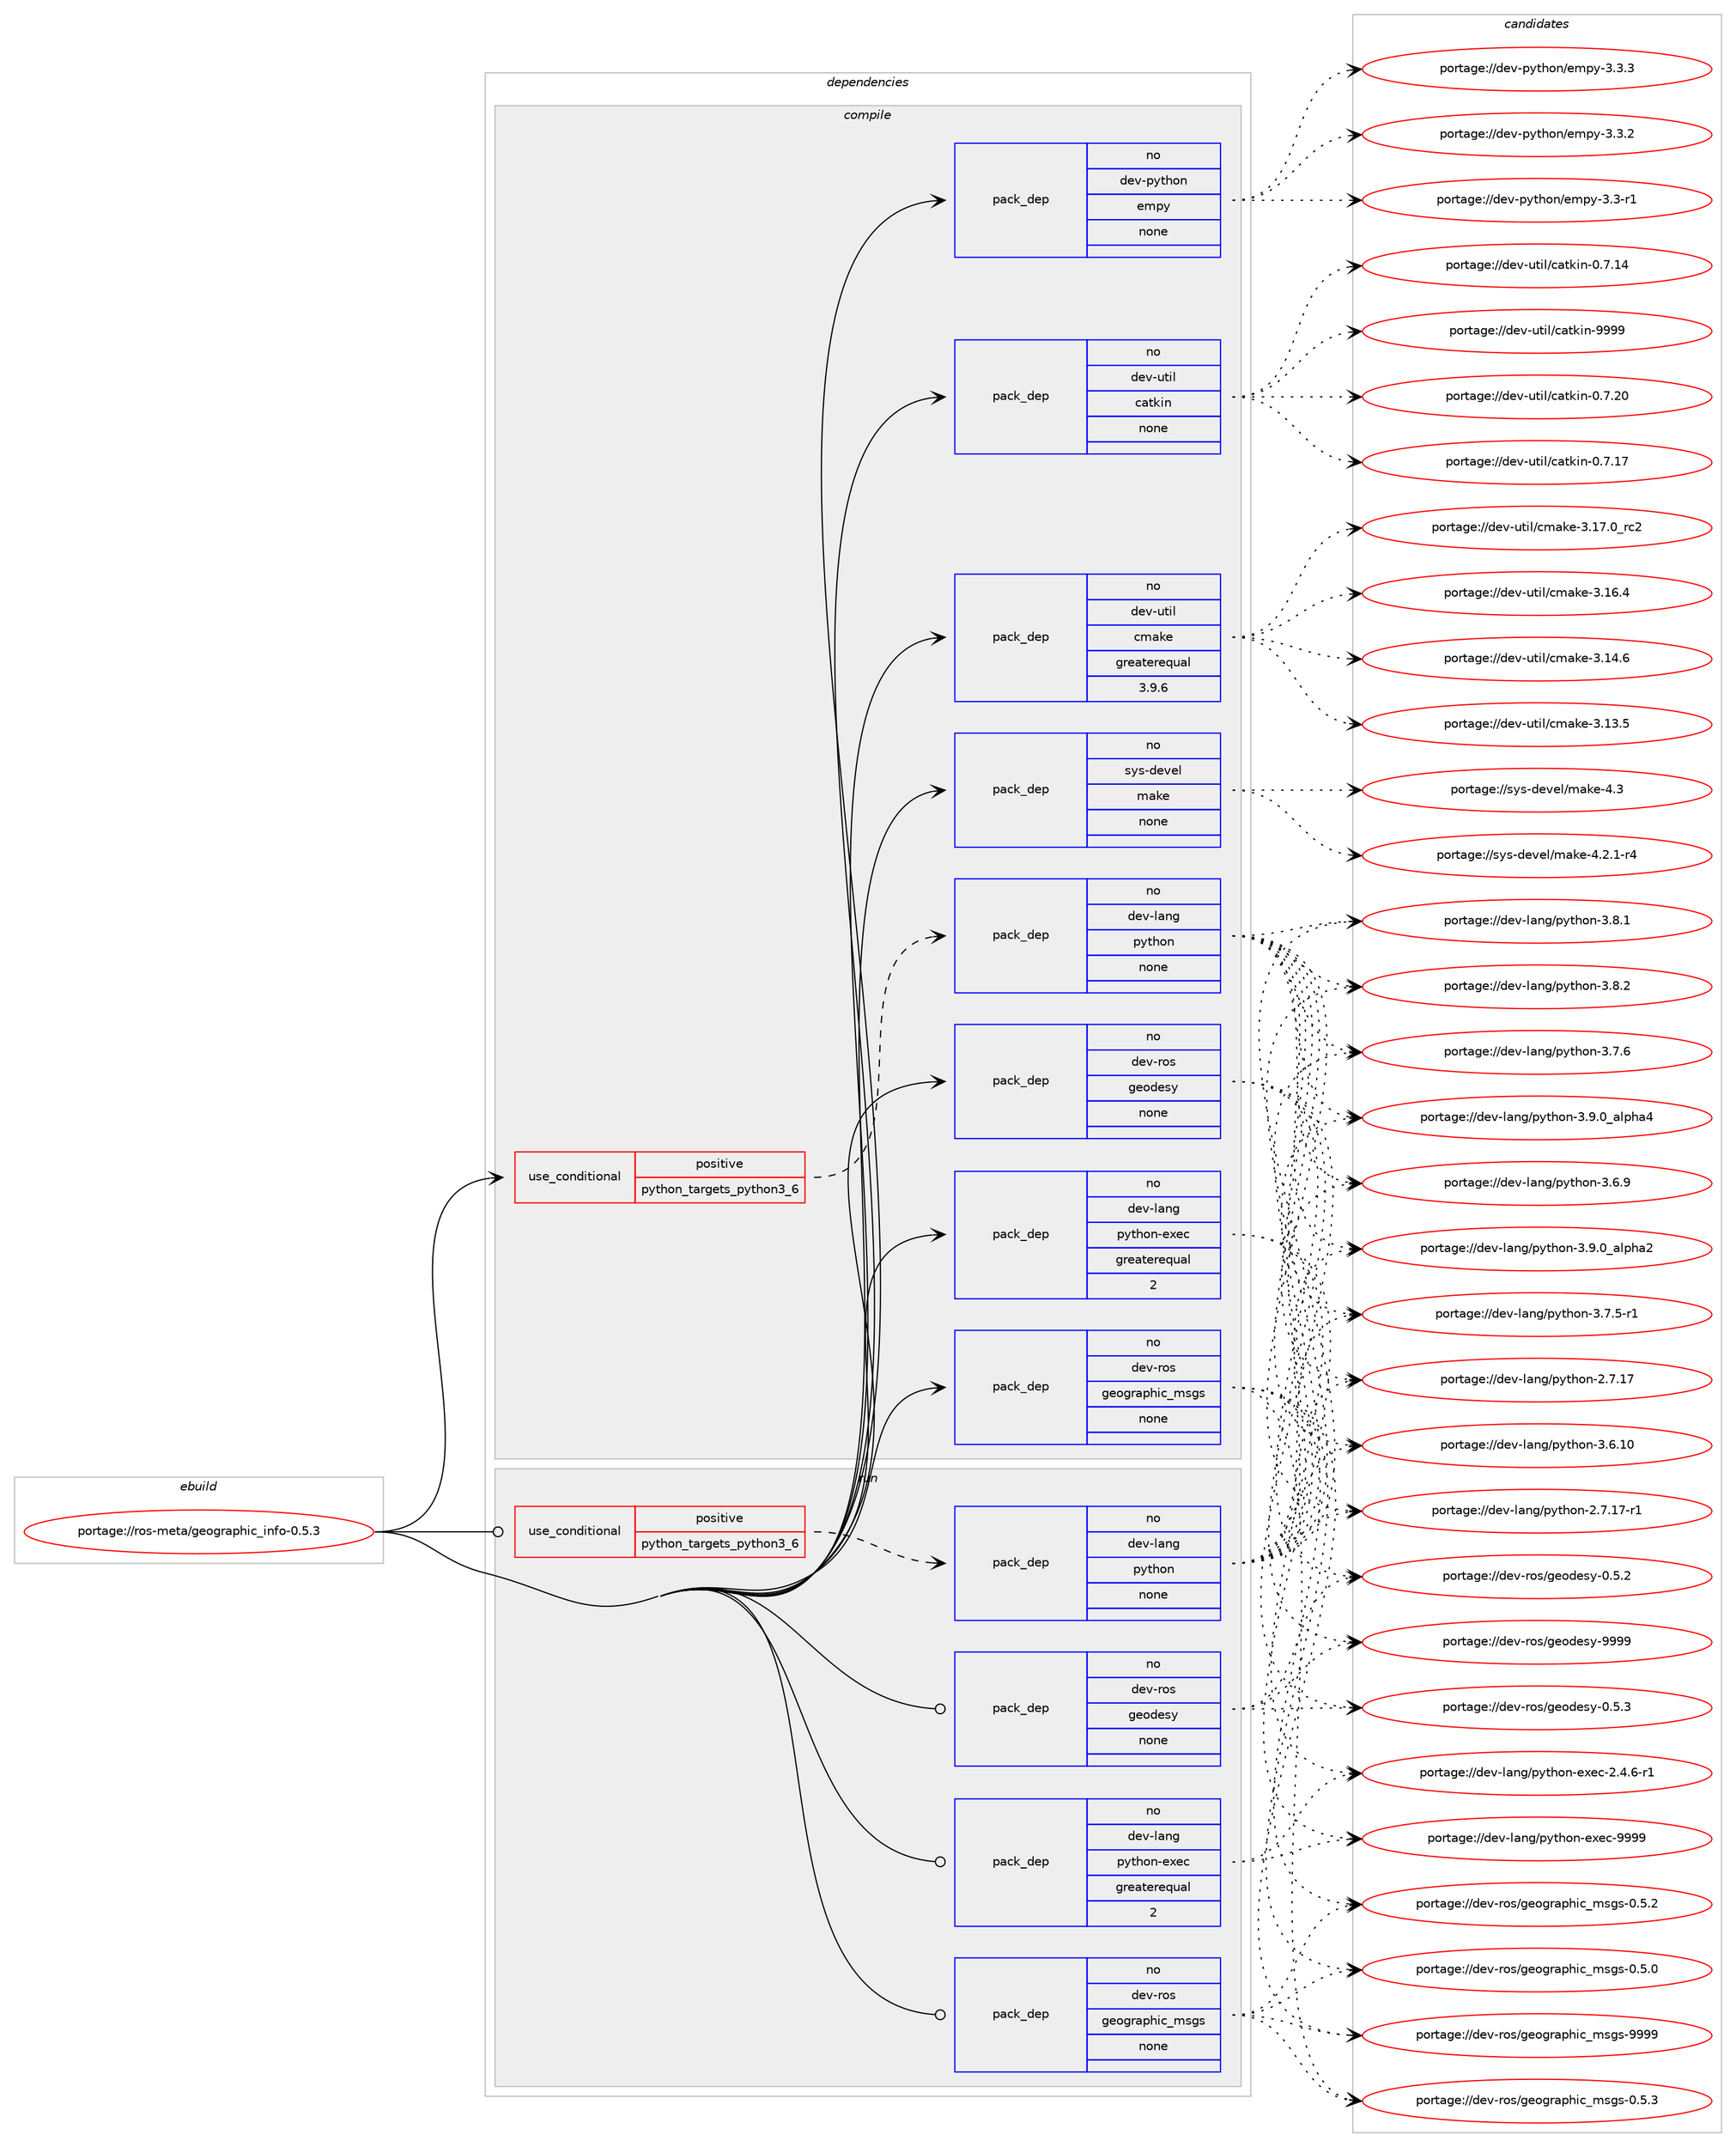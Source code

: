 digraph prolog {

# *************
# Graph options
# *************

newrank=true;
concentrate=true;
compound=true;
graph [rankdir=LR,fontname=Helvetica,fontsize=10,ranksep=1.5];#, ranksep=2.5, nodesep=0.2];
edge  [arrowhead=vee];
node  [fontname=Helvetica,fontsize=10];

# **********
# The ebuild
# **********

subgraph cluster_leftcol {
color=gray;
rank=same;
label=<<i>ebuild</i>>;
id [label="portage://ros-meta/geographic_info-0.5.3", color=red, width=4, href="../ros-meta/geographic_info-0.5.3.svg"];
}

# ****************
# The dependencies
# ****************

subgraph cluster_midcol {
color=gray;
label=<<i>dependencies</i>>;
subgraph cluster_compile {
fillcolor="#eeeeee";
style=filled;
label=<<i>compile</i>>;
subgraph cond11999 {
dependency61723 [label=<<TABLE BORDER="0" CELLBORDER="1" CELLSPACING="0" CELLPADDING="4"><TR><TD ROWSPAN="3" CELLPADDING="10">use_conditional</TD></TR><TR><TD>positive</TD></TR><TR><TD>python_targets_python3_6</TD></TR></TABLE>>, shape=none, color=red];
subgraph pack48474 {
dependency61724 [label=<<TABLE BORDER="0" CELLBORDER="1" CELLSPACING="0" CELLPADDING="4" WIDTH="220"><TR><TD ROWSPAN="6" CELLPADDING="30">pack_dep</TD></TR><TR><TD WIDTH="110">no</TD></TR><TR><TD>dev-lang</TD></TR><TR><TD>python</TD></TR><TR><TD>none</TD></TR><TR><TD></TD></TR></TABLE>>, shape=none, color=blue];
}
dependency61723:e -> dependency61724:w [weight=20,style="dashed",arrowhead="vee"];
}
id:e -> dependency61723:w [weight=20,style="solid",arrowhead="vee"];
subgraph pack48475 {
dependency61725 [label=<<TABLE BORDER="0" CELLBORDER="1" CELLSPACING="0" CELLPADDING="4" WIDTH="220"><TR><TD ROWSPAN="6" CELLPADDING="30">pack_dep</TD></TR><TR><TD WIDTH="110">no</TD></TR><TR><TD>dev-lang</TD></TR><TR><TD>python-exec</TD></TR><TR><TD>greaterequal</TD></TR><TR><TD>2</TD></TR></TABLE>>, shape=none, color=blue];
}
id:e -> dependency61725:w [weight=20,style="solid",arrowhead="vee"];
subgraph pack48476 {
dependency61726 [label=<<TABLE BORDER="0" CELLBORDER="1" CELLSPACING="0" CELLPADDING="4" WIDTH="220"><TR><TD ROWSPAN="6" CELLPADDING="30">pack_dep</TD></TR><TR><TD WIDTH="110">no</TD></TR><TR><TD>dev-python</TD></TR><TR><TD>empy</TD></TR><TR><TD>none</TD></TR><TR><TD></TD></TR></TABLE>>, shape=none, color=blue];
}
id:e -> dependency61726:w [weight=20,style="solid",arrowhead="vee"];
subgraph pack48477 {
dependency61727 [label=<<TABLE BORDER="0" CELLBORDER="1" CELLSPACING="0" CELLPADDING="4" WIDTH="220"><TR><TD ROWSPAN="6" CELLPADDING="30">pack_dep</TD></TR><TR><TD WIDTH="110">no</TD></TR><TR><TD>dev-ros</TD></TR><TR><TD>geodesy</TD></TR><TR><TD>none</TD></TR><TR><TD></TD></TR></TABLE>>, shape=none, color=blue];
}
id:e -> dependency61727:w [weight=20,style="solid",arrowhead="vee"];
subgraph pack48478 {
dependency61728 [label=<<TABLE BORDER="0" CELLBORDER="1" CELLSPACING="0" CELLPADDING="4" WIDTH="220"><TR><TD ROWSPAN="6" CELLPADDING="30">pack_dep</TD></TR><TR><TD WIDTH="110">no</TD></TR><TR><TD>dev-ros</TD></TR><TR><TD>geographic_msgs</TD></TR><TR><TD>none</TD></TR><TR><TD></TD></TR></TABLE>>, shape=none, color=blue];
}
id:e -> dependency61728:w [weight=20,style="solid",arrowhead="vee"];
subgraph pack48479 {
dependency61729 [label=<<TABLE BORDER="0" CELLBORDER="1" CELLSPACING="0" CELLPADDING="4" WIDTH="220"><TR><TD ROWSPAN="6" CELLPADDING="30">pack_dep</TD></TR><TR><TD WIDTH="110">no</TD></TR><TR><TD>dev-util</TD></TR><TR><TD>catkin</TD></TR><TR><TD>none</TD></TR><TR><TD></TD></TR></TABLE>>, shape=none, color=blue];
}
id:e -> dependency61729:w [weight=20,style="solid",arrowhead="vee"];
subgraph pack48480 {
dependency61730 [label=<<TABLE BORDER="0" CELLBORDER="1" CELLSPACING="0" CELLPADDING="4" WIDTH="220"><TR><TD ROWSPAN="6" CELLPADDING="30">pack_dep</TD></TR><TR><TD WIDTH="110">no</TD></TR><TR><TD>dev-util</TD></TR><TR><TD>cmake</TD></TR><TR><TD>greaterequal</TD></TR><TR><TD>3.9.6</TD></TR></TABLE>>, shape=none, color=blue];
}
id:e -> dependency61730:w [weight=20,style="solid",arrowhead="vee"];
subgraph pack48481 {
dependency61731 [label=<<TABLE BORDER="0" CELLBORDER="1" CELLSPACING="0" CELLPADDING="4" WIDTH="220"><TR><TD ROWSPAN="6" CELLPADDING="30">pack_dep</TD></TR><TR><TD WIDTH="110">no</TD></TR><TR><TD>sys-devel</TD></TR><TR><TD>make</TD></TR><TR><TD>none</TD></TR><TR><TD></TD></TR></TABLE>>, shape=none, color=blue];
}
id:e -> dependency61731:w [weight=20,style="solid",arrowhead="vee"];
}
subgraph cluster_compileandrun {
fillcolor="#eeeeee";
style=filled;
label=<<i>compile and run</i>>;
}
subgraph cluster_run {
fillcolor="#eeeeee";
style=filled;
label=<<i>run</i>>;
subgraph cond12000 {
dependency61732 [label=<<TABLE BORDER="0" CELLBORDER="1" CELLSPACING="0" CELLPADDING="4"><TR><TD ROWSPAN="3" CELLPADDING="10">use_conditional</TD></TR><TR><TD>positive</TD></TR><TR><TD>python_targets_python3_6</TD></TR></TABLE>>, shape=none, color=red];
subgraph pack48482 {
dependency61733 [label=<<TABLE BORDER="0" CELLBORDER="1" CELLSPACING="0" CELLPADDING="4" WIDTH="220"><TR><TD ROWSPAN="6" CELLPADDING="30">pack_dep</TD></TR><TR><TD WIDTH="110">no</TD></TR><TR><TD>dev-lang</TD></TR><TR><TD>python</TD></TR><TR><TD>none</TD></TR><TR><TD></TD></TR></TABLE>>, shape=none, color=blue];
}
dependency61732:e -> dependency61733:w [weight=20,style="dashed",arrowhead="vee"];
}
id:e -> dependency61732:w [weight=20,style="solid",arrowhead="odot"];
subgraph pack48483 {
dependency61734 [label=<<TABLE BORDER="0" CELLBORDER="1" CELLSPACING="0" CELLPADDING="4" WIDTH="220"><TR><TD ROWSPAN="6" CELLPADDING="30">pack_dep</TD></TR><TR><TD WIDTH="110">no</TD></TR><TR><TD>dev-lang</TD></TR><TR><TD>python-exec</TD></TR><TR><TD>greaterequal</TD></TR><TR><TD>2</TD></TR></TABLE>>, shape=none, color=blue];
}
id:e -> dependency61734:w [weight=20,style="solid",arrowhead="odot"];
subgraph pack48484 {
dependency61735 [label=<<TABLE BORDER="0" CELLBORDER="1" CELLSPACING="0" CELLPADDING="4" WIDTH="220"><TR><TD ROWSPAN="6" CELLPADDING="30">pack_dep</TD></TR><TR><TD WIDTH="110">no</TD></TR><TR><TD>dev-ros</TD></TR><TR><TD>geodesy</TD></TR><TR><TD>none</TD></TR><TR><TD></TD></TR></TABLE>>, shape=none, color=blue];
}
id:e -> dependency61735:w [weight=20,style="solid",arrowhead="odot"];
subgraph pack48485 {
dependency61736 [label=<<TABLE BORDER="0" CELLBORDER="1" CELLSPACING="0" CELLPADDING="4" WIDTH="220"><TR><TD ROWSPAN="6" CELLPADDING="30">pack_dep</TD></TR><TR><TD WIDTH="110">no</TD></TR><TR><TD>dev-ros</TD></TR><TR><TD>geographic_msgs</TD></TR><TR><TD>none</TD></TR><TR><TD></TD></TR></TABLE>>, shape=none, color=blue];
}
id:e -> dependency61736:w [weight=20,style="solid",arrowhead="odot"];
}
}

# **************
# The candidates
# **************

subgraph cluster_choices {
rank=same;
color=gray;
label=<<i>candidates</i>>;

subgraph choice48474 {
color=black;
nodesep=1;
choice10010111845108971101034711212111610411111045514657464895971081121049752 [label="portage://dev-lang/python-3.9.0_alpha4", color=red, width=4,href="../dev-lang/python-3.9.0_alpha4.svg"];
choice10010111845108971101034711212111610411111045514657464895971081121049750 [label="portage://dev-lang/python-3.9.0_alpha2", color=red, width=4,href="../dev-lang/python-3.9.0_alpha2.svg"];
choice100101118451089711010347112121116104111110455146564650 [label="portage://dev-lang/python-3.8.2", color=red, width=4,href="../dev-lang/python-3.8.2.svg"];
choice100101118451089711010347112121116104111110455146564649 [label="portage://dev-lang/python-3.8.1", color=red, width=4,href="../dev-lang/python-3.8.1.svg"];
choice100101118451089711010347112121116104111110455146554654 [label="portage://dev-lang/python-3.7.6", color=red, width=4,href="../dev-lang/python-3.7.6.svg"];
choice1001011184510897110103471121211161041111104551465546534511449 [label="portage://dev-lang/python-3.7.5-r1", color=red, width=4,href="../dev-lang/python-3.7.5-r1.svg"];
choice100101118451089711010347112121116104111110455146544657 [label="portage://dev-lang/python-3.6.9", color=red, width=4,href="../dev-lang/python-3.6.9.svg"];
choice10010111845108971101034711212111610411111045514654464948 [label="portage://dev-lang/python-3.6.10", color=red, width=4,href="../dev-lang/python-3.6.10.svg"];
choice100101118451089711010347112121116104111110455046554649554511449 [label="portage://dev-lang/python-2.7.17-r1", color=red, width=4,href="../dev-lang/python-2.7.17-r1.svg"];
choice10010111845108971101034711212111610411111045504655464955 [label="portage://dev-lang/python-2.7.17", color=red, width=4,href="../dev-lang/python-2.7.17.svg"];
dependency61724:e -> choice10010111845108971101034711212111610411111045514657464895971081121049752:w [style=dotted,weight="100"];
dependency61724:e -> choice10010111845108971101034711212111610411111045514657464895971081121049750:w [style=dotted,weight="100"];
dependency61724:e -> choice100101118451089711010347112121116104111110455146564650:w [style=dotted,weight="100"];
dependency61724:e -> choice100101118451089711010347112121116104111110455146564649:w [style=dotted,weight="100"];
dependency61724:e -> choice100101118451089711010347112121116104111110455146554654:w [style=dotted,weight="100"];
dependency61724:e -> choice1001011184510897110103471121211161041111104551465546534511449:w [style=dotted,weight="100"];
dependency61724:e -> choice100101118451089711010347112121116104111110455146544657:w [style=dotted,weight="100"];
dependency61724:e -> choice10010111845108971101034711212111610411111045514654464948:w [style=dotted,weight="100"];
dependency61724:e -> choice100101118451089711010347112121116104111110455046554649554511449:w [style=dotted,weight="100"];
dependency61724:e -> choice10010111845108971101034711212111610411111045504655464955:w [style=dotted,weight="100"];
}
subgraph choice48475 {
color=black;
nodesep=1;
choice10010111845108971101034711212111610411111045101120101994557575757 [label="portage://dev-lang/python-exec-9999", color=red, width=4,href="../dev-lang/python-exec-9999.svg"];
choice10010111845108971101034711212111610411111045101120101994550465246544511449 [label="portage://dev-lang/python-exec-2.4.6-r1", color=red, width=4,href="../dev-lang/python-exec-2.4.6-r1.svg"];
dependency61725:e -> choice10010111845108971101034711212111610411111045101120101994557575757:w [style=dotted,weight="100"];
dependency61725:e -> choice10010111845108971101034711212111610411111045101120101994550465246544511449:w [style=dotted,weight="100"];
}
subgraph choice48476 {
color=black;
nodesep=1;
choice1001011184511212111610411111047101109112121455146514651 [label="portage://dev-python/empy-3.3.3", color=red, width=4,href="../dev-python/empy-3.3.3.svg"];
choice1001011184511212111610411111047101109112121455146514650 [label="portage://dev-python/empy-3.3.2", color=red, width=4,href="../dev-python/empy-3.3.2.svg"];
choice1001011184511212111610411111047101109112121455146514511449 [label="portage://dev-python/empy-3.3-r1", color=red, width=4,href="../dev-python/empy-3.3-r1.svg"];
dependency61726:e -> choice1001011184511212111610411111047101109112121455146514651:w [style=dotted,weight="100"];
dependency61726:e -> choice1001011184511212111610411111047101109112121455146514650:w [style=dotted,weight="100"];
dependency61726:e -> choice1001011184511212111610411111047101109112121455146514511449:w [style=dotted,weight="100"];
}
subgraph choice48477 {
color=black;
nodesep=1;
choice10010111845114111115471031011111001011151214557575757 [label="portage://dev-ros/geodesy-9999", color=red, width=4,href="../dev-ros/geodesy-9999.svg"];
choice1001011184511411111547103101111100101115121454846534651 [label="portage://dev-ros/geodesy-0.5.3", color=red, width=4,href="../dev-ros/geodesy-0.5.3.svg"];
choice1001011184511411111547103101111100101115121454846534650 [label="portage://dev-ros/geodesy-0.5.2", color=red, width=4,href="../dev-ros/geodesy-0.5.2.svg"];
dependency61727:e -> choice10010111845114111115471031011111001011151214557575757:w [style=dotted,weight="100"];
dependency61727:e -> choice1001011184511411111547103101111100101115121454846534651:w [style=dotted,weight="100"];
dependency61727:e -> choice1001011184511411111547103101111100101115121454846534650:w [style=dotted,weight="100"];
}
subgraph choice48478 {
color=black;
nodesep=1;
choice10010111845114111115471031011111031149711210410599951091151031154557575757 [label="portage://dev-ros/geographic_msgs-9999", color=red, width=4,href="../dev-ros/geographic_msgs-9999.svg"];
choice1001011184511411111547103101111103114971121041059995109115103115454846534651 [label="portage://dev-ros/geographic_msgs-0.5.3", color=red, width=4,href="../dev-ros/geographic_msgs-0.5.3.svg"];
choice1001011184511411111547103101111103114971121041059995109115103115454846534650 [label="portage://dev-ros/geographic_msgs-0.5.2", color=red, width=4,href="../dev-ros/geographic_msgs-0.5.2.svg"];
choice1001011184511411111547103101111103114971121041059995109115103115454846534648 [label="portage://dev-ros/geographic_msgs-0.5.0", color=red, width=4,href="../dev-ros/geographic_msgs-0.5.0.svg"];
dependency61728:e -> choice10010111845114111115471031011111031149711210410599951091151031154557575757:w [style=dotted,weight="100"];
dependency61728:e -> choice1001011184511411111547103101111103114971121041059995109115103115454846534651:w [style=dotted,weight="100"];
dependency61728:e -> choice1001011184511411111547103101111103114971121041059995109115103115454846534650:w [style=dotted,weight="100"];
dependency61728:e -> choice1001011184511411111547103101111103114971121041059995109115103115454846534648:w [style=dotted,weight="100"];
}
subgraph choice48479 {
color=black;
nodesep=1;
choice100101118451171161051084799971161071051104557575757 [label="portage://dev-util/catkin-9999", color=red, width=4,href="../dev-util/catkin-9999.svg"];
choice1001011184511711610510847999711610710511045484655465048 [label="portage://dev-util/catkin-0.7.20", color=red, width=4,href="../dev-util/catkin-0.7.20.svg"];
choice1001011184511711610510847999711610710511045484655464955 [label="portage://dev-util/catkin-0.7.17", color=red, width=4,href="../dev-util/catkin-0.7.17.svg"];
choice1001011184511711610510847999711610710511045484655464952 [label="portage://dev-util/catkin-0.7.14", color=red, width=4,href="../dev-util/catkin-0.7.14.svg"];
dependency61729:e -> choice100101118451171161051084799971161071051104557575757:w [style=dotted,weight="100"];
dependency61729:e -> choice1001011184511711610510847999711610710511045484655465048:w [style=dotted,weight="100"];
dependency61729:e -> choice1001011184511711610510847999711610710511045484655464955:w [style=dotted,weight="100"];
dependency61729:e -> choice1001011184511711610510847999711610710511045484655464952:w [style=dotted,weight="100"];
}
subgraph choice48480 {
color=black;
nodesep=1;
choice1001011184511711610510847991099710710145514649554648951149950 [label="portage://dev-util/cmake-3.17.0_rc2", color=red, width=4,href="../dev-util/cmake-3.17.0_rc2.svg"];
choice1001011184511711610510847991099710710145514649544652 [label="portage://dev-util/cmake-3.16.4", color=red, width=4,href="../dev-util/cmake-3.16.4.svg"];
choice1001011184511711610510847991099710710145514649524654 [label="portage://dev-util/cmake-3.14.6", color=red, width=4,href="../dev-util/cmake-3.14.6.svg"];
choice1001011184511711610510847991099710710145514649514653 [label="portage://dev-util/cmake-3.13.5", color=red, width=4,href="../dev-util/cmake-3.13.5.svg"];
dependency61730:e -> choice1001011184511711610510847991099710710145514649554648951149950:w [style=dotted,weight="100"];
dependency61730:e -> choice1001011184511711610510847991099710710145514649544652:w [style=dotted,weight="100"];
dependency61730:e -> choice1001011184511711610510847991099710710145514649524654:w [style=dotted,weight="100"];
dependency61730:e -> choice1001011184511711610510847991099710710145514649514653:w [style=dotted,weight="100"];
}
subgraph choice48481 {
color=black;
nodesep=1;
choice11512111545100101118101108471099710710145524651 [label="portage://sys-devel/make-4.3", color=red, width=4,href="../sys-devel/make-4.3.svg"];
choice1151211154510010111810110847109971071014552465046494511452 [label="portage://sys-devel/make-4.2.1-r4", color=red, width=4,href="../sys-devel/make-4.2.1-r4.svg"];
dependency61731:e -> choice11512111545100101118101108471099710710145524651:w [style=dotted,weight="100"];
dependency61731:e -> choice1151211154510010111810110847109971071014552465046494511452:w [style=dotted,weight="100"];
}
subgraph choice48482 {
color=black;
nodesep=1;
choice10010111845108971101034711212111610411111045514657464895971081121049752 [label="portage://dev-lang/python-3.9.0_alpha4", color=red, width=4,href="../dev-lang/python-3.9.0_alpha4.svg"];
choice10010111845108971101034711212111610411111045514657464895971081121049750 [label="portage://dev-lang/python-3.9.0_alpha2", color=red, width=4,href="../dev-lang/python-3.9.0_alpha2.svg"];
choice100101118451089711010347112121116104111110455146564650 [label="portage://dev-lang/python-3.8.2", color=red, width=4,href="../dev-lang/python-3.8.2.svg"];
choice100101118451089711010347112121116104111110455146564649 [label="portage://dev-lang/python-3.8.1", color=red, width=4,href="../dev-lang/python-3.8.1.svg"];
choice100101118451089711010347112121116104111110455146554654 [label="portage://dev-lang/python-3.7.6", color=red, width=4,href="../dev-lang/python-3.7.6.svg"];
choice1001011184510897110103471121211161041111104551465546534511449 [label="portage://dev-lang/python-3.7.5-r1", color=red, width=4,href="../dev-lang/python-3.7.5-r1.svg"];
choice100101118451089711010347112121116104111110455146544657 [label="portage://dev-lang/python-3.6.9", color=red, width=4,href="../dev-lang/python-3.6.9.svg"];
choice10010111845108971101034711212111610411111045514654464948 [label="portage://dev-lang/python-3.6.10", color=red, width=4,href="../dev-lang/python-3.6.10.svg"];
choice100101118451089711010347112121116104111110455046554649554511449 [label="portage://dev-lang/python-2.7.17-r1", color=red, width=4,href="../dev-lang/python-2.7.17-r1.svg"];
choice10010111845108971101034711212111610411111045504655464955 [label="portage://dev-lang/python-2.7.17", color=red, width=4,href="../dev-lang/python-2.7.17.svg"];
dependency61733:e -> choice10010111845108971101034711212111610411111045514657464895971081121049752:w [style=dotted,weight="100"];
dependency61733:e -> choice10010111845108971101034711212111610411111045514657464895971081121049750:w [style=dotted,weight="100"];
dependency61733:e -> choice100101118451089711010347112121116104111110455146564650:w [style=dotted,weight="100"];
dependency61733:e -> choice100101118451089711010347112121116104111110455146564649:w [style=dotted,weight="100"];
dependency61733:e -> choice100101118451089711010347112121116104111110455146554654:w [style=dotted,weight="100"];
dependency61733:e -> choice1001011184510897110103471121211161041111104551465546534511449:w [style=dotted,weight="100"];
dependency61733:e -> choice100101118451089711010347112121116104111110455146544657:w [style=dotted,weight="100"];
dependency61733:e -> choice10010111845108971101034711212111610411111045514654464948:w [style=dotted,weight="100"];
dependency61733:e -> choice100101118451089711010347112121116104111110455046554649554511449:w [style=dotted,weight="100"];
dependency61733:e -> choice10010111845108971101034711212111610411111045504655464955:w [style=dotted,weight="100"];
}
subgraph choice48483 {
color=black;
nodesep=1;
choice10010111845108971101034711212111610411111045101120101994557575757 [label="portage://dev-lang/python-exec-9999", color=red, width=4,href="../dev-lang/python-exec-9999.svg"];
choice10010111845108971101034711212111610411111045101120101994550465246544511449 [label="portage://dev-lang/python-exec-2.4.6-r1", color=red, width=4,href="../dev-lang/python-exec-2.4.6-r1.svg"];
dependency61734:e -> choice10010111845108971101034711212111610411111045101120101994557575757:w [style=dotted,weight="100"];
dependency61734:e -> choice10010111845108971101034711212111610411111045101120101994550465246544511449:w [style=dotted,weight="100"];
}
subgraph choice48484 {
color=black;
nodesep=1;
choice10010111845114111115471031011111001011151214557575757 [label="portage://dev-ros/geodesy-9999", color=red, width=4,href="../dev-ros/geodesy-9999.svg"];
choice1001011184511411111547103101111100101115121454846534651 [label="portage://dev-ros/geodesy-0.5.3", color=red, width=4,href="../dev-ros/geodesy-0.5.3.svg"];
choice1001011184511411111547103101111100101115121454846534650 [label="portage://dev-ros/geodesy-0.5.2", color=red, width=4,href="../dev-ros/geodesy-0.5.2.svg"];
dependency61735:e -> choice10010111845114111115471031011111001011151214557575757:w [style=dotted,weight="100"];
dependency61735:e -> choice1001011184511411111547103101111100101115121454846534651:w [style=dotted,weight="100"];
dependency61735:e -> choice1001011184511411111547103101111100101115121454846534650:w [style=dotted,weight="100"];
}
subgraph choice48485 {
color=black;
nodesep=1;
choice10010111845114111115471031011111031149711210410599951091151031154557575757 [label="portage://dev-ros/geographic_msgs-9999", color=red, width=4,href="../dev-ros/geographic_msgs-9999.svg"];
choice1001011184511411111547103101111103114971121041059995109115103115454846534651 [label="portage://dev-ros/geographic_msgs-0.5.3", color=red, width=4,href="../dev-ros/geographic_msgs-0.5.3.svg"];
choice1001011184511411111547103101111103114971121041059995109115103115454846534650 [label="portage://dev-ros/geographic_msgs-0.5.2", color=red, width=4,href="../dev-ros/geographic_msgs-0.5.2.svg"];
choice1001011184511411111547103101111103114971121041059995109115103115454846534648 [label="portage://dev-ros/geographic_msgs-0.5.0", color=red, width=4,href="../dev-ros/geographic_msgs-0.5.0.svg"];
dependency61736:e -> choice10010111845114111115471031011111031149711210410599951091151031154557575757:w [style=dotted,weight="100"];
dependency61736:e -> choice1001011184511411111547103101111103114971121041059995109115103115454846534651:w [style=dotted,weight="100"];
dependency61736:e -> choice1001011184511411111547103101111103114971121041059995109115103115454846534650:w [style=dotted,weight="100"];
dependency61736:e -> choice1001011184511411111547103101111103114971121041059995109115103115454846534648:w [style=dotted,weight="100"];
}
}

}
